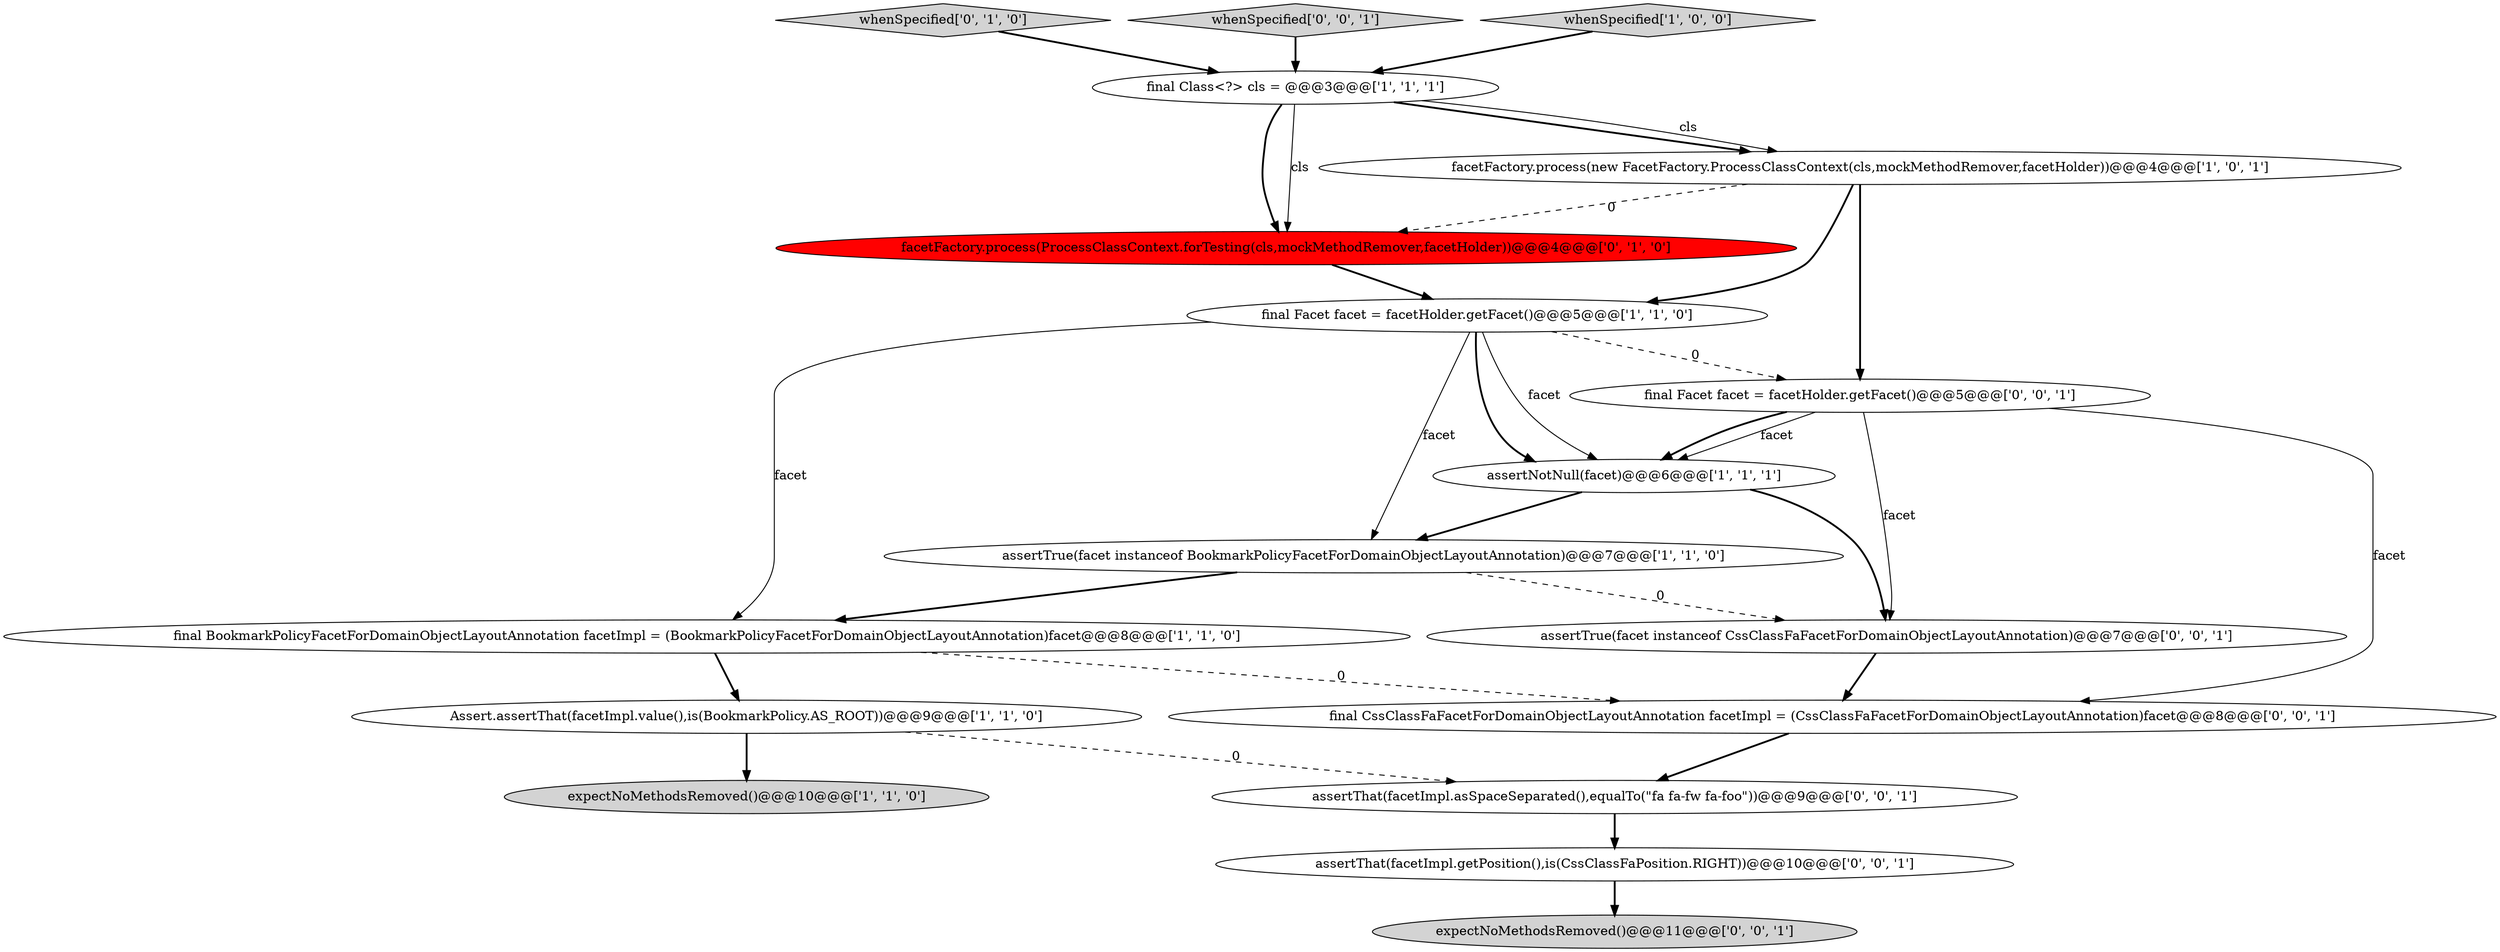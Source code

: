 digraph {
16 [style = filled, label = "final CssClassFaFacetForDomainObjectLayoutAnnotation facetImpl = (CssClassFaFacetForDomainObjectLayoutAnnotation)facet@@@8@@@['0', '0', '1']", fillcolor = white, shape = ellipse image = "AAA0AAABBB3BBB"];
8 [style = filled, label = "facetFactory.process(new FacetFactory.ProcessClassContext(cls,mockMethodRemover,facetHolder))@@@4@@@['1', '0', '1']", fillcolor = white, shape = ellipse image = "AAA0AAABBB1BBB"];
9 [style = filled, label = "whenSpecified['0', '1', '0']", fillcolor = lightgray, shape = diamond image = "AAA0AAABBB2BBB"];
15 [style = filled, label = "whenSpecified['0', '0', '1']", fillcolor = lightgray, shape = diamond image = "AAA0AAABBB3BBB"];
1 [style = filled, label = "Assert.assertThat(facetImpl.value(),is(BookmarkPolicy.AS_ROOT))@@@9@@@['1', '1', '0']", fillcolor = white, shape = ellipse image = "AAA0AAABBB1BBB"];
12 [style = filled, label = "assertThat(facetImpl.getPosition(),is(CssClassFaPosition.RIGHT))@@@10@@@['0', '0', '1']", fillcolor = white, shape = ellipse image = "AAA0AAABBB3BBB"];
11 [style = filled, label = "assertTrue(facet instanceof CssClassFaFacetForDomainObjectLayoutAnnotation)@@@7@@@['0', '0', '1']", fillcolor = white, shape = ellipse image = "AAA0AAABBB3BBB"];
10 [style = filled, label = "facetFactory.process(ProcessClassContext.forTesting(cls,mockMethodRemover,facetHolder))@@@4@@@['0', '1', '0']", fillcolor = red, shape = ellipse image = "AAA1AAABBB2BBB"];
14 [style = filled, label = "assertThat(facetImpl.asSpaceSeparated(),equalTo(\"fa fa-fw fa-foo\"))@@@9@@@['0', '0', '1']", fillcolor = white, shape = ellipse image = "AAA0AAABBB3BBB"];
5 [style = filled, label = "final Facet facet = facetHolder.getFacet()@@@5@@@['1', '1', '0']", fillcolor = white, shape = ellipse image = "AAA0AAABBB1BBB"];
6 [style = filled, label = "whenSpecified['1', '0', '0']", fillcolor = lightgray, shape = diamond image = "AAA0AAABBB1BBB"];
13 [style = filled, label = "expectNoMethodsRemoved()@@@11@@@['0', '0', '1']", fillcolor = lightgray, shape = ellipse image = "AAA0AAABBB3BBB"];
4 [style = filled, label = "final Class<?> cls = @@@3@@@['1', '1', '1']", fillcolor = white, shape = ellipse image = "AAA0AAABBB1BBB"];
0 [style = filled, label = "final BookmarkPolicyFacetForDomainObjectLayoutAnnotation facetImpl = (BookmarkPolicyFacetForDomainObjectLayoutAnnotation)facet@@@8@@@['1', '1', '0']", fillcolor = white, shape = ellipse image = "AAA0AAABBB1BBB"];
2 [style = filled, label = "assertTrue(facet instanceof BookmarkPolicyFacetForDomainObjectLayoutAnnotation)@@@7@@@['1', '1', '0']", fillcolor = white, shape = ellipse image = "AAA0AAABBB1BBB"];
17 [style = filled, label = "final Facet facet = facetHolder.getFacet()@@@5@@@['0', '0', '1']", fillcolor = white, shape = ellipse image = "AAA0AAABBB3BBB"];
3 [style = filled, label = "assertNotNull(facet)@@@6@@@['1', '1', '1']", fillcolor = white, shape = ellipse image = "AAA0AAABBB1BBB"];
7 [style = filled, label = "expectNoMethodsRemoved()@@@10@@@['1', '1', '0']", fillcolor = lightgray, shape = ellipse image = "AAA0AAABBB1BBB"];
5->3 [style = bold, label=""];
17->3 [style = solid, label="facet"];
4->10 [style = bold, label=""];
11->16 [style = bold, label=""];
5->0 [style = solid, label="facet"];
8->10 [style = dashed, label="0"];
5->2 [style = solid, label="facet"];
1->14 [style = dashed, label="0"];
9->4 [style = bold, label=""];
0->16 [style = dashed, label="0"];
3->11 [style = bold, label=""];
1->7 [style = bold, label=""];
17->16 [style = solid, label="facet"];
17->11 [style = solid, label="facet"];
8->17 [style = bold, label=""];
12->13 [style = bold, label=""];
6->4 [style = bold, label=""];
2->0 [style = bold, label=""];
10->5 [style = bold, label=""];
5->17 [style = dashed, label="0"];
8->5 [style = bold, label=""];
3->2 [style = bold, label=""];
5->3 [style = solid, label="facet"];
0->1 [style = bold, label=""];
14->12 [style = bold, label=""];
4->10 [style = solid, label="cls"];
15->4 [style = bold, label=""];
17->3 [style = bold, label=""];
4->8 [style = bold, label=""];
16->14 [style = bold, label=""];
2->11 [style = dashed, label="0"];
4->8 [style = solid, label="cls"];
}
